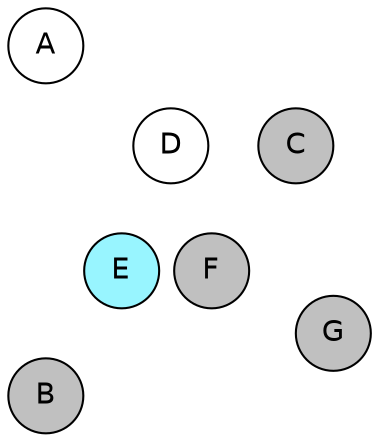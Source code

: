 
graph {

layout = circo;
mindist = .1

node [shape = circle, fontname = Helvetica, margin = 0, style = filled]
edge [style=invis]

subgraph 1 {
	E -- F -- F# -- G -- G# -- A -- A# -- B -- C -- C# -- D -- D# -- E
}

C [fillcolor = gray];
C# [fillcolor = white];
D [fillcolor = white];
D# [fillcolor = gray];
E [fillcolor = cadetblue1];
F [fillcolor = gray];
F# [fillcolor = white];
G [fillcolor = gray];
G# [fillcolor = white];
A [fillcolor = white];
A# [fillcolor = gray];
B [fillcolor = gray];
}
